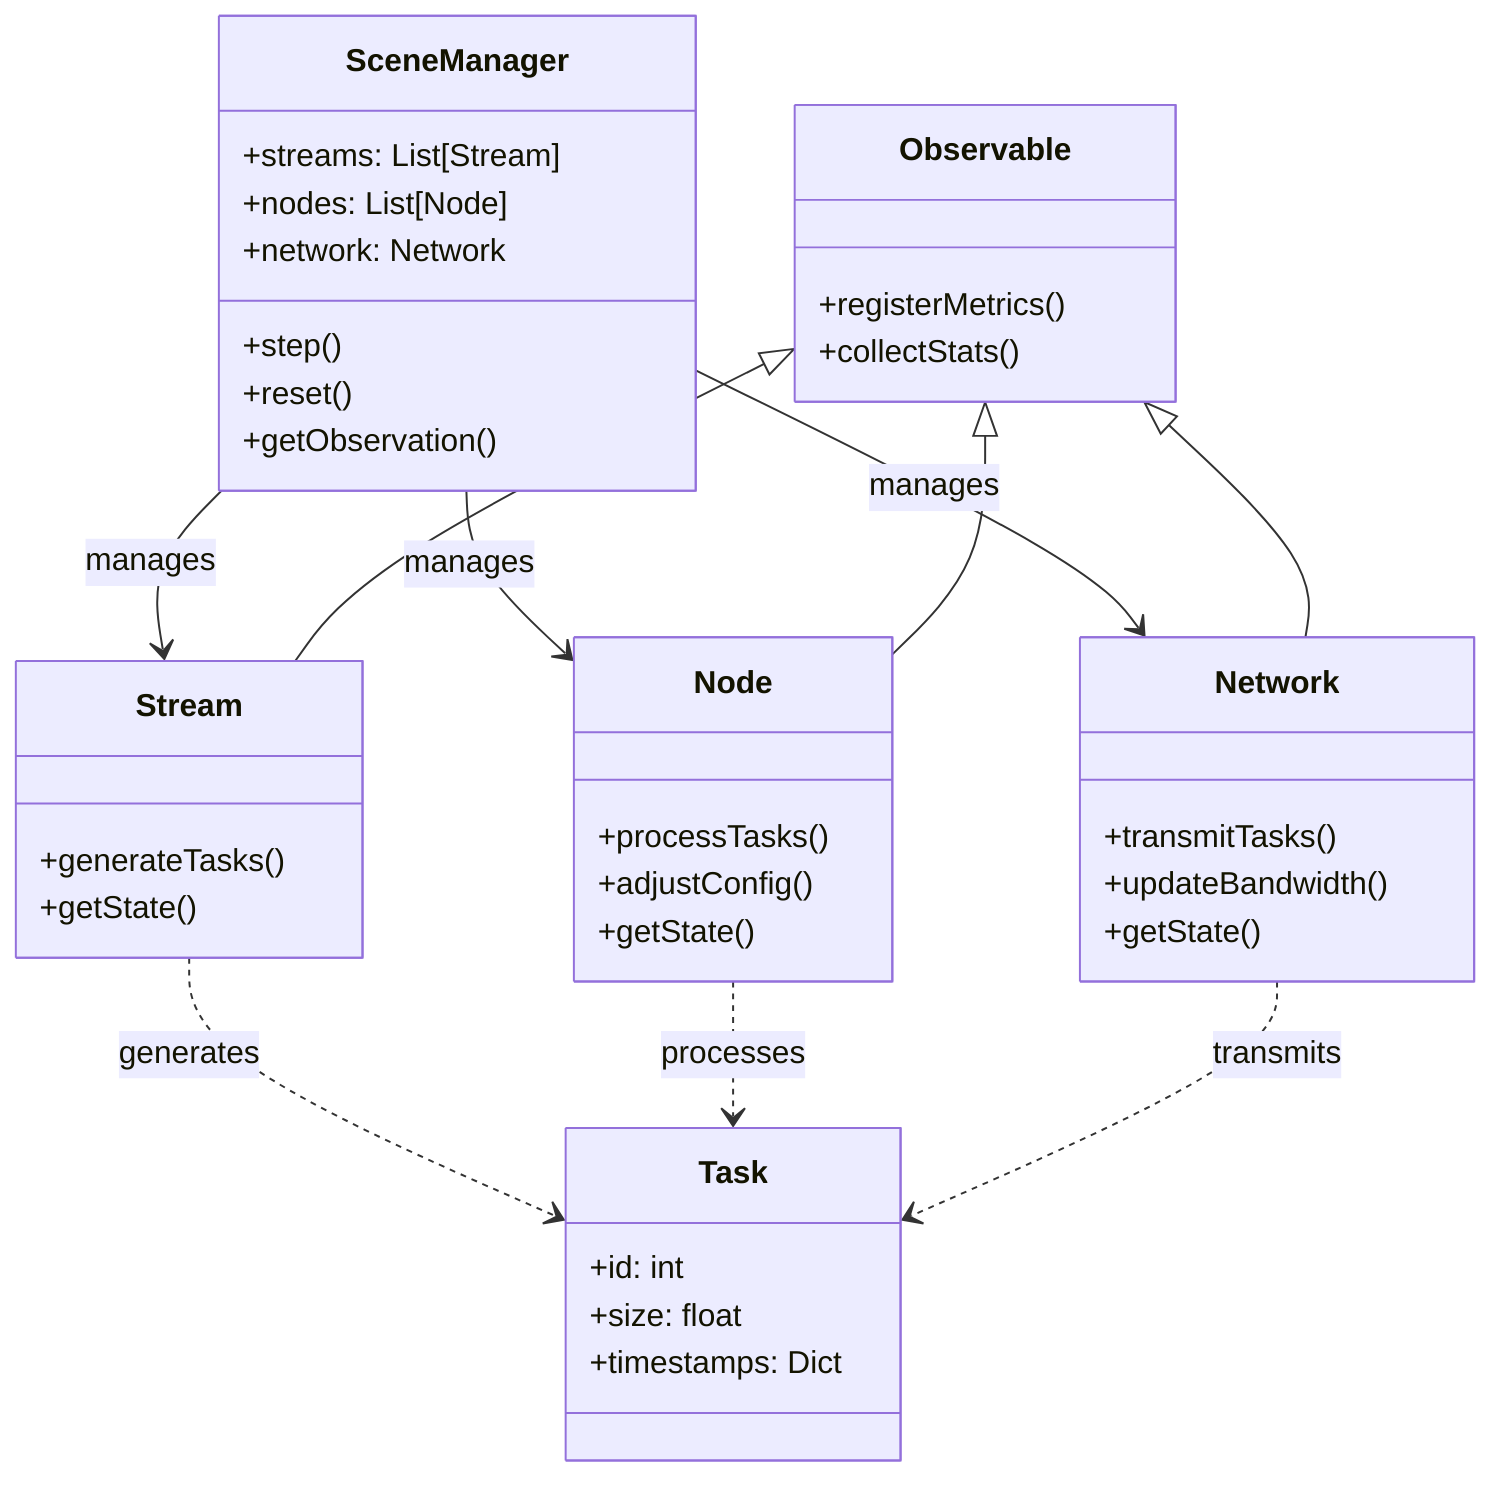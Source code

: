 classDiagram
    class SceneManager {
        +streams: List[Stream]
        +nodes: List[Node]
        +network: Network
        +step()
        +reset()
        +getObservation()
    }
    class Stream {
        +generateTasks()
        +getState()
    }
    class Node {
        +processTasks()
        +adjustConfig()
        +getState()
    }
    class Network {
        +transmitTasks()
        +updateBandwidth()
        +getState()
    }
    class Task {
        +id: int
        +size: float
        +timestamps: Dict
    }
    class Observable {
        +registerMetrics()
        +collectStats()
    }

    SceneManager --> Stream : manages
    SceneManager --> Node : manages
    SceneManager --> Network : manages
    Stream ..> Task : generates
    Node ..> Task : processes
    Network ..> Task : transmits
    Observable <|-- Stream
    Observable <|-- Node
    Observable <|-- Network